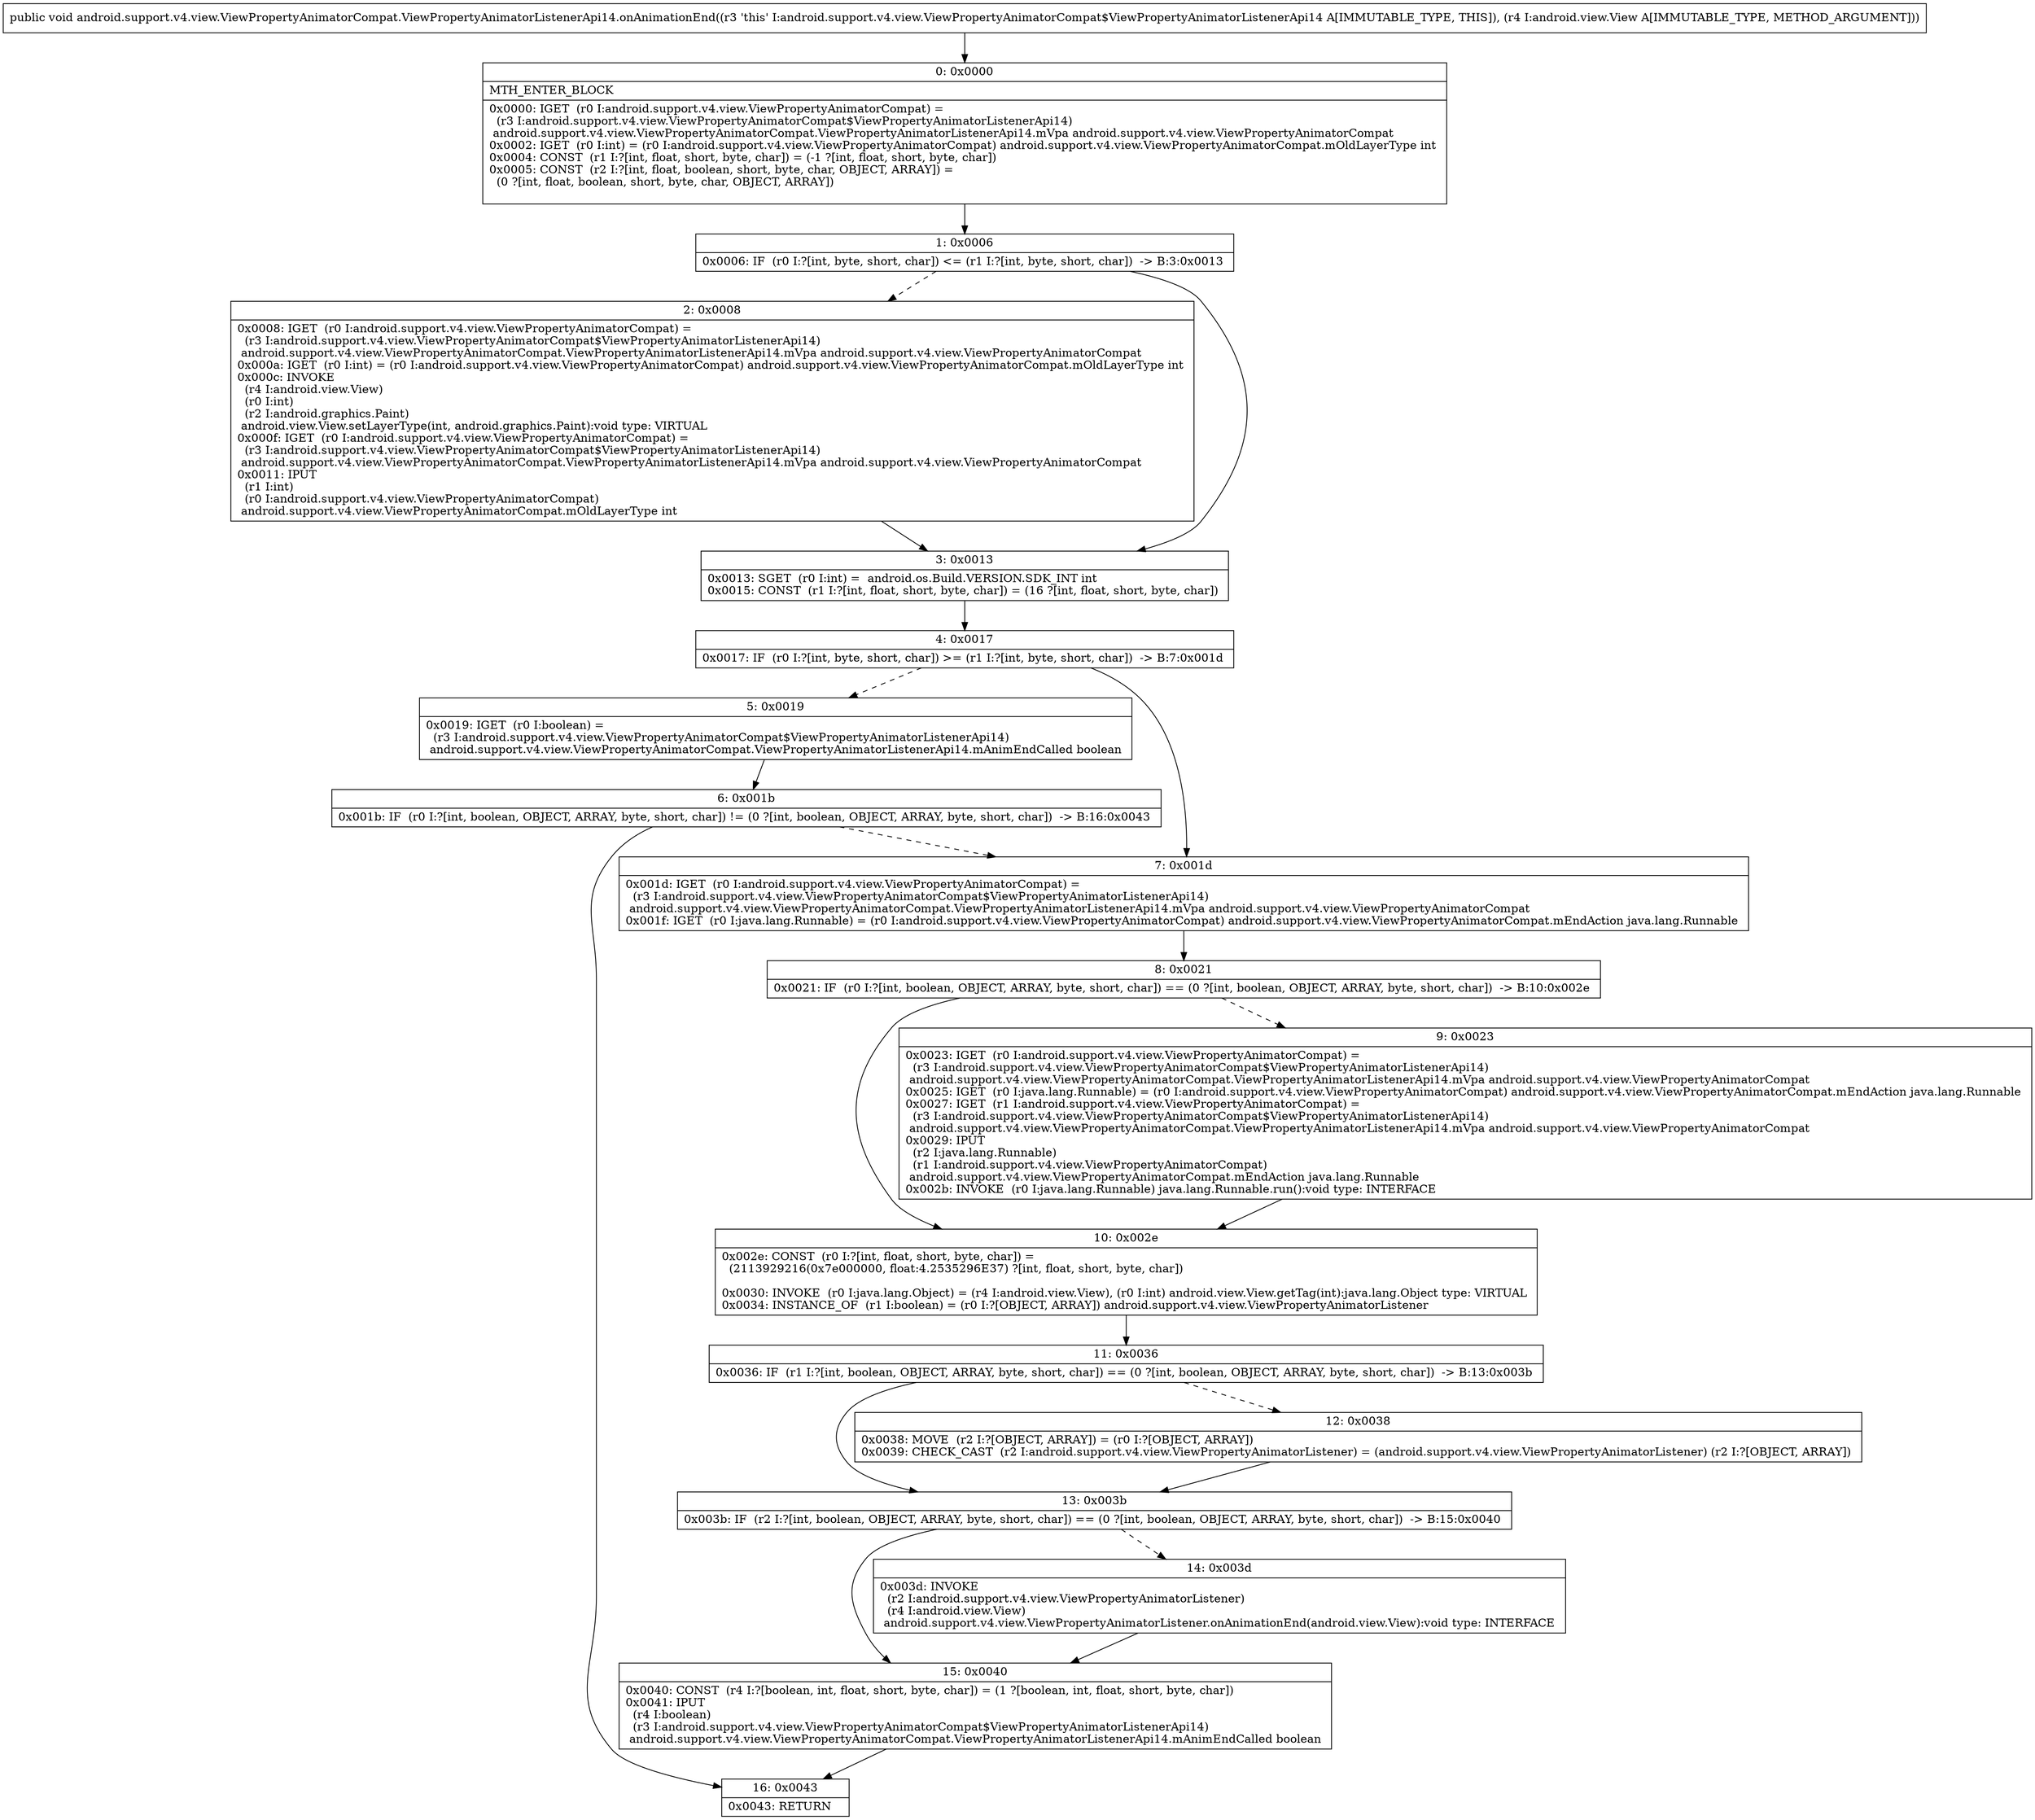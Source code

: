 digraph "CFG forandroid.support.v4.view.ViewPropertyAnimatorCompat.ViewPropertyAnimatorListenerApi14.onAnimationEnd(Landroid\/view\/View;)V" {
Node_0 [shape=record,label="{0\:\ 0x0000|MTH_ENTER_BLOCK\l|0x0000: IGET  (r0 I:android.support.v4.view.ViewPropertyAnimatorCompat) = \l  (r3 I:android.support.v4.view.ViewPropertyAnimatorCompat$ViewPropertyAnimatorListenerApi14)\l android.support.v4.view.ViewPropertyAnimatorCompat.ViewPropertyAnimatorListenerApi14.mVpa android.support.v4.view.ViewPropertyAnimatorCompat \l0x0002: IGET  (r0 I:int) = (r0 I:android.support.v4.view.ViewPropertyAnimatorCompat) android.support.v4.view.ViewPropertyAnimatorCompat.mOldLayerType int \l0x0004: CONST  (r1 I:?[int, float, short, byte, char]) = (\-1 ?[int, float, short, byte, char]) \l0x0005: CONST  (r2 I:?[int, float, boolean, short, byte, char, OBJECT, ARRAY]) = \l  (0 ?[int, float, boolean, short, byte, char, OBJECT, ARRAY])\l \l}"];
Node_1 [shape=record,label="{1\:\ 0x0006|0x0006: IF  (r0 I:?[int, byte, short, char]) \<= (r1 I:?[int, byte, short, char])  \-\> B:3:0x0013 \l}"];
Node_2 [shape=record,label="{2\:\ 0x0008|0x0008: IGET  (r0 I:android.support.v4.view.ViewPropertyAnimatorCompat) = \l  (r3 I:android.support.v4.view.ViewPropertyAnimatorCompat$ViewPropertyAnimatorListenerApi14)\l android.support.v4.view.ViewPropertyAnimatorCompat.ViewPropertyAnimatorListenerApi14.mVpa android.support.v4.view.ViewPropertyAnimatorCompat \l0x000a: IGET  (r0 I:int) = (r0 I:android.support.v4.view.ViewPropertyAnimatorCompat) android.support.v4.view.ViewPropertyAnimatorCompat.mOldLayerType int \l0x000c: INVOKE  \l  (r4 I:android.view.View)\l  (r0 I:int)\l  (r2 I:android.graphics.Paint)\l android.view.View.setLayerType(int, android.graphics.Paint):void type: VIRTUAL \l0x000f: IGET  (r0 I:android.support.v4.view.ViewPropertyAnimatorCompat) = \l  (r3 I:android.support.v4.view.ViewPropertyAnimatorCompat$ViewPropertyAnimatorListenerApi14)\l android.support.v4.view.ViewPropertyAnimatorCompat.ViewPropertyAnimatorListenerApi14.mVpa android.support.v4.view.ViewPropertyAnimatorCompat \l0x0011: IPUT  \l  (r1 I:int)\l  (r0 I:android.support.v4.view.ViewPropertyAnimatorCompat)\l android.support.v4.view.ViewPropertyAnimatorCompat.mOldLayerType int \l}"];
Node_3 [shape=record,label="{3\:\ 0x0013|0x0013: SGET  (r0 I:int) =  android.os.Build.VERSION.SDK_INT int \l0x0015: CONST  (r1 I:?[int, float, short, byte, char]) = (16 ?[int, float, short, byte, char]) \l}"];
Node_4 [shape=record,label="{4\:\ 0x0017|0x0017: IF  (r0 I:?[int, byte, short, char]) \>= (r1 I:?[int, byte, short, char])  \-\> B:7:0x001d \l}"];
Node_5 [shape=record,label="{5\:\ 0x0019|0x0019: IGET  (r0 I:boolean) = \l  (r3 I:android.support.v4.view.ViewPropertyAnimatorCompat$ViewPropertyAnimatorListenerApi14)\l android.support.v4.view.ViewPropertyAnimatorCompat.ViewPropertyAnimatorListenerApi14.mAnimEndCalled boolean \l}"];
Node_6 [shape=record,label="{6\:\ 0x001b|0x001b: IF  (r0 I:?[int, boolean, OBJECT, ARRAY, byte, short, char]) != (0 ?[int, boolean, OBJECT, ARRAY, byte, short, char])  \-\> B:16:0x0043 \l}"];
Node_7 [shape=record,label="{7\:\ 0x001d|0x001d: IGET  (r0 I:android.support.v4.view.ViewPropertyAnimatorCompat) = \l  (r3 I:android.support.v4.view.ViewPropertyAnimatorCompat$ViewPropertyAnimatorListenerApi14)\l android.support.v4.view.ViewPropertyAnimatorCompat.ViewPropertyAnimatorListenerApi14.mVpa android.support.v4.view.ViewPropertyAnimatorCompat \l0x001f: IGET  (r0 I:java.lang.Runnable) = (r0 I:android.support.v4.view.ViewPropertyAnimatorCompat) android.support.v4.view.ViewPropertyAnimatorCompat.mEndAction java.lang.Runnable \l}"];
Node_8 [shape=record,label="{8\:\ 0x0021|0x0021: IF  (r0 I:?[int, boolean, OBJECT, ARRAY, byte, short, char]) == (0 ?[int, boolean, OBJECT, ARRAY, byte, short, char])  \-\> B:10:0x002e \l}"];
Node_9 [shape=record,label="{9\:\ 0x0023|0x0023: IGET  (r0 I:android.support.v4.view.ViewPropertyAnimatorCompat) = \l  (r3 I:android.support.v4.view.ViewPropertyAnimatorCompat$ViewPropertyAnimatorListenerApi14)\l android.support.v4.view.ViewPropertyAnimatorCompat.ViewPropertyAnimatorListenerApi14.mVpa android.support.v4.view.ViewPropertyAnimatorCompat \l0x0025: IGET  (r0 I:java.lang.Runnable) = (r0 I:android.support.v4.view.ViewPropertyAnimatorCompat) android.support.v4.view.ViewPropertyAnimatorCompat.mEndAction java.lang.Runnable \l0x0027: IGET  (r1 I:android.support.v4.view.ViewPropertyAnimatorCompat) = \l  (r3 I:android.support.v4.view.ViewPropertyAnimatorCompat$ViewPropertyAnimatorListenerApi14)\l android.support.v4.view.ViewPropertyAnimatorCompat.ViewPropertyAnimatorListenerApi14.mVpa android.support.v4.view.ViewPropertyAnimatorCompat \l0x0029: IPUT  \l  (r2 I:java.lang.Runnable)\l  (r1 I:android.support.v4.view.ViewPropertyAnimatorCompat)\l android.support.v4.view.ViewPropertyAnimatorCompat.mEndAction java.lang.Runnable \l0x002b: INVOKE  (r0 I:java.lang.Runnable) java.lang.Runnable.run():void type: INTERFACE \l}"];
Node_10 [shape=record,label="{10\:\ 0x002e|0x002e: CONST  (r0 I:?[int, float, short, byte, char]) = \l  (2113929216(0x7e000000, float:4.2535296E37) ?[int, float, short, byte, char])\l \l0x0030: INVOKE  (r0 I:java.lang.Object) = (r4 I:android.view.View), (r0 I:int) android.view.View.getTag(int):java.lang.Object type: VIRTUAL \l0x0034: INSTANCE_OF  (r1 I:boolean) = (r0 I:?[OBJECT, ARRAY]) android.support.v4.view.ViewPropertyAnimatorListener \l}"];
Node_11 [shape=record,label="{11\:\ 0x0036|0x0036: IF  (r1 I:?[int, boolean, OBJECT, ARRAY, byte, short, char]) == (0 ?[int, boolean, OBJECT, ARRAY, byte, short, char])  \-\> B:13:0x003b \l}"];
Node_12 [shape=record,label="{12\:\ 0x0038|0x0038: MOVE  (r2 I:?[OBJECT, ARRAY]) = (r0 I:?[OBJECT, ARRAY]) \l0x0039: CHECK_CAST  (r2 I:android.support.v4.view.ViewPropertyAnimatorListener) = (android.support.v4.view.ViewPropertyAnimatorListener) (r2 I:?[OBJECT, ARRAY]) \l}"];
Node_13 [shape=record,label="{13\:\ 0x003b|0x003b: IF  (r2 I:?[int, boolean, OBJECT, ARRAY, byte, short, char]) == (0 ?[int, boolean, OBJECT, ARRAY, byte, short, char])  \-\> B:15:0x0040 \l}"];
Node_14 [shape=record,label="{14\:\ 0x003d|0x003d: INVOKE  \l  (r2 I:android.support.v4.view.ViewPropertyAnimatorListener)\l  (r4 I:android.view.View)\l android.support.v4.view.ViewPropertyAnimatorListener.onAnimationEnd(android.view.View):void type: INTERFACE \l}"];
Node_15 [shape=record,label="{15\:\ 0x0040|0x0040: CONST  (r4 I:?[boolean, int, float, short, byte, char]) = (1 ?[boolean, int, float, short, byte, char]) \l0x0041: IPUT  \l  (r4 I:boolean)\l  (r3 I:android.support.v4.view.ViewPropertyAnimatorCompat$ViewPropertyAnimatorListenerApi14)\l android.support.v4.view.ViewPropertyAnimatorCompat.ViewPropertyAnimatorListenerApi14.mAnimEndCalled boolean \l}"];
Node_16 [shape=record,label="{16\:\ 0x0043|0x0043: RETURN   \l}"];
MethodNode[shape=record,label="{public void android.support.v4.view.ViewPropertyAnimatorCompat.ViewPropertyAnimatorListenerApi14.onAnimationEnd((r3 'this' I:android.support.v4.view.ViewPropertyAnimatorCompat$ViewPropertyAnimatorListenerApi14 A[IMMUTABLE_TYPE, THIS]), (r4 I:android.view.View A[IMMUTABLE_TYPE, METHOD_ARGUMENT])) }"];
MethodNode -> Node_0;
Node_0 -> Node_1;
Node_1 -> Node_2[style=dashed];
Node_1 -> Node_3;
Node_2 -> Node_3;
Node_3 -> Node_4;
Node_4 -> Node_5[style=dashed];
Node_4 -> Node_7;
Node_5 -> Node_6;
Node_6 -> Node_7[style=dashed];
Node_6 -> Node_16;
Node_7 -> Node_8;
Node_8 -> Node_9[style=dashed];
Node_8 -> Node_10;
Node_9 -> Node_10;
Node_10 -> Node_11;
Node_11 -> Node_12[style=dashed];
Node_11 -> Node_13;
Node_12 -> Node_13;
Node_13 -> Node_14[style=dashed];
Node_13 -> Node_15;
Node_14 -> Node_15;
Node_15 -> Node_16;
}

